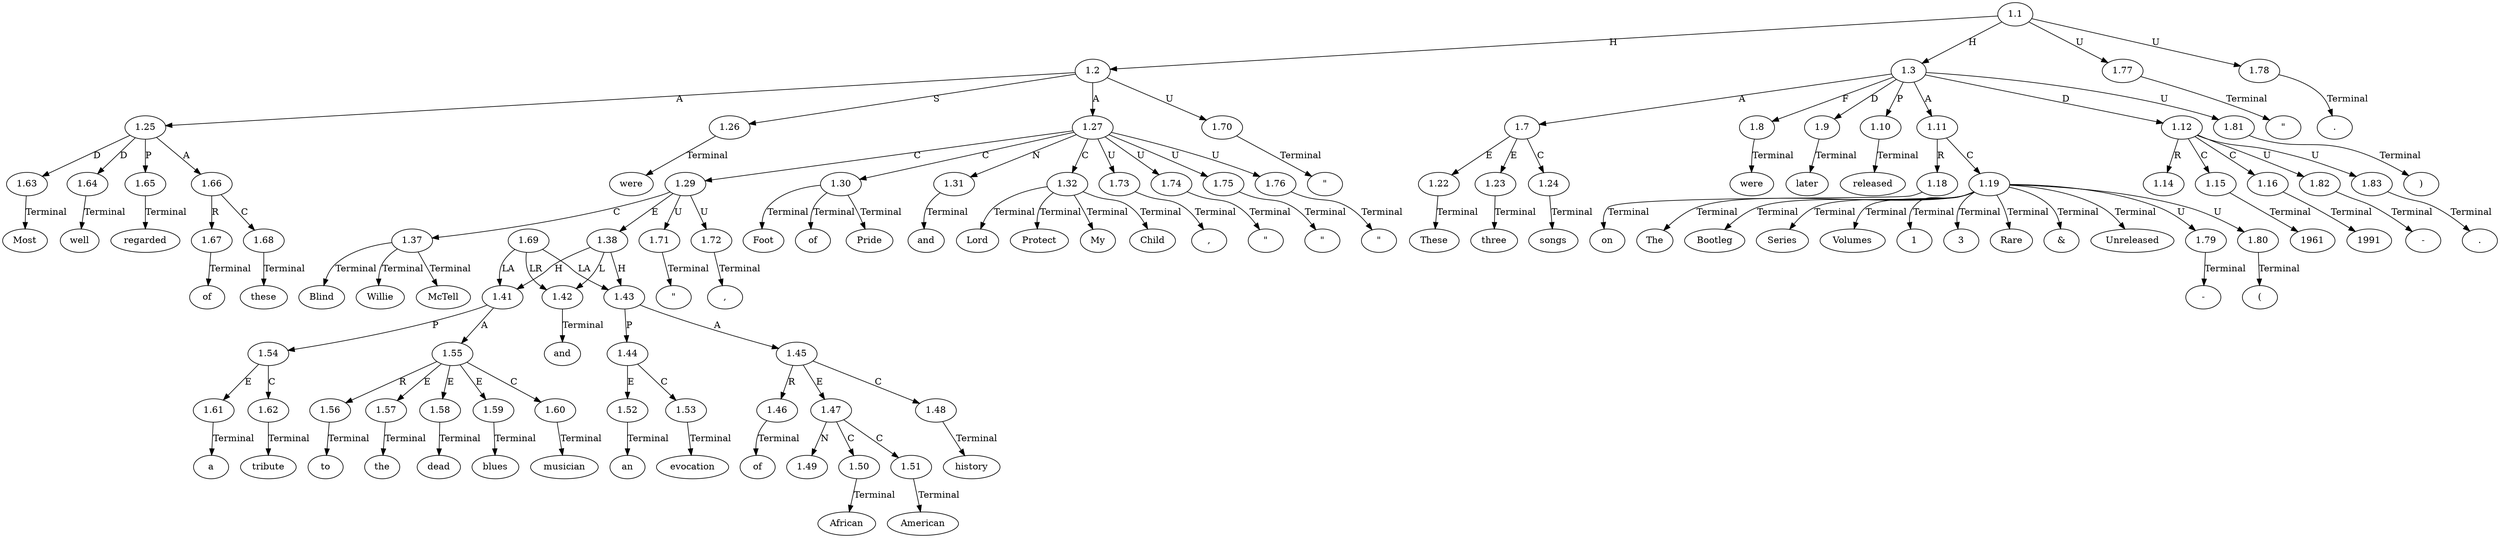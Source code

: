 // Graph
digraph {
	0.1 [label=Most ordering=out]
	0.10 [label=McTell ordering=out]
	0.11 [label="\"" ordering=out]
	0.12 [label="," ordering=out]
	0.13 [label=a ordering=out]
	0.14 [label=tribute ordering=out]
	0.15 [label=to ordering=out]
	0.16 [label=the ordering=out]
	0.17 [label=dead ordering=out]
	0.18 [label=blues ordering=out]
	0.19 [label=musician ordering=out]
	0.2 [label=well ordering=out]
	0.20 [label=and ordering=out]
	0.21 [label=an ordering=out]
	0.22 [label=evocation ordering=out]
	0.23 [label=of ordering=out]
	0.24 [label=African ordering=out]
	0.25 [label=American ordering=out]
	0.26 [label=history ordering=out]
	0.27 [label="," ordering=out]
	0.28 [label="\"" ordering=out]
	0.29 [label=Foot ordering=out]
	0.3 [label=regarded ordering=out]
	0.30 [label=of ordering=out]
	0.31 [label=Pride ordering=out]
	0.32 [label="\"" ordering=out]
	0.33 [label=and ordering=out]
	0.34 [label="\"" ordering=out]
	0.35 [label=Lord ordering=out]
	0.36 [label=Protect ordering=out]
	0.37 [label=My ordering=out]
	0.38 [label=Child ordering=out]
	0.39 [label="\"" ordering=out]
	0.4 [label=of ordering=out]
	0.40 [label="." ordering=out]
	0.41 [label=These ordering=out]
	0.42 [label=three ordering=out]
	0.43 [label=songs ordering=out]
	0.44 [label=were ordering=out]
	0.45 [label=later ordering=out]
	0.46 [label=released ordering=out]
	0.47 [label=on ordering=out]
	0.48 [label=The ordering=out]
	0.49 [label=Bootleg ordering=out]
	0.5 [label=these ordering=out]
	0.50 [label=Series ordering=out]
	0.51 [label=Volumes ordering=out]
	0.52 [label=1 ordering=out]
	0.53 [label="-" ordering=out]
	0.54 [label=3 ordering=out]
	0.55 [label="(" ordering=out]
	0.56 [label=Rare ordering=out]
	0.57 [label="&" ordering=out]
	0.58 [label=Unreleased ordering=out]
	0.59 [label=")" ordering=out]
	0.6 [label=were ordering=out]
	0.60 [label=1961 ordering=out]
	0.61 [label="-" ordering=out]
	0.62 [label=1991 ordering=out]
	0.63 [label="." ordering=out]
	0.7 [label="\"" ordering=out]
	0.8 [label=Blind ordering=out]
	0.9 [label=Willie ordering=out]
	1.1 [label=1.1 ordering=out]
	1.2 [label=1.2 ordering=out]
	1.3 [label=1.3 ordering=out]
	1.7 [label=1.7 ordering=out]
	1.8 [label=1.8 ordering=out]
	1.9 [label=1.9 ordering=out]
	1.10 [label=1.10 ordering=out]
	1.11 [label=1.11 ordering=out]
	1.12 [label=1.12 ordering=out]
	1.14 [label=1.14 ordering=out]
	1.15 [label=1.15 ordering=out]
	1.16 [label=1.16 ordering=out]
	1.18 [label=1.18 ordering=out]
	1.19 [label=1.19 ordering=out]
	1.22 [label=1.22 ordering=out]
	1.23 [label=1.23 ordering=out]
	1.24 [label=1.24 ordering=out]
	1.25 [label=1.25 ordering=out]
	1.26 [label=1.26 ordering=out]
	1.27 [label=1.27 ordering=out]
	1.29 [label=1.29 ordering=out]
	1.30 [label=1.30 ordering=out]
	1.31 [label=1.31 ordering=out]
	1.32 [label=1.32 ordering=out]
	1.37 [label=1.37 ordering=out]
	1.38 [label=1.38 ordering=out]
	1.41 [label=1.41 ordering=out]
	1.42 [label=1.42 ordering=out]
	1.43 [label=1.43 ordering=out]
	1.44 [label=1.44 ordering=out]
	1.45 [label=1.45 ordering=out]
	1.46 [label=1.46 ordering=out]
	1.47 [label=1.47 ordering=out]
	1.48 [label=1.48 ordering=out]
	1.49 [label=1.49 ordering=out]
	1.50 [label=1.50 ordering=out]
	1.51 [label=1.51 ordering=out]
	1.52 [label=1.52 ordering=out]
	1.53 [label=1.53 ordering=out]
	1.54 [label=1.54 ordering=out]
	1.55 [label=1.55 ordering=out]
	1.56 [label=1.56 ordering=out]
	1.57 [label=1.57 ordering=out]
	1.58 [label=1.58 ordering=out]
	1.59 [label=1.59 ordering=out]
	1.60 [label=1.60 ordering=out]
	1.61 [label=1.61 ordering=out]
	1.62 [label=1.62 ordering=out]
	1.63 [label=1.63 ordering=out]
	1.64 [label=1.64 ordering=out]
	1.65 [label=1.65 ordering=out]
	1.66 [label=1.66 ordering=out]
	1.67 [label=1.67 ordering=out]
	1.68 [label=1.68 ordering=out]
	1.69 [label=1.69 ordering=out]
	1.70 [label=1.70 ordering=out]
	1.71 [label=1.71 ordering=out]
	1.72 [label=1.72 ordering=out]
	1.73 [label=1.73 ordering=out]
	1.74 [label=1.74 ordering=out]
	1.75 [label=1.75 ordering=out]
	1.76 [label=1.76 ordering=out]
	1.77 [label=1.77 ordering=out]
	1.78 [label=1.78 ordering=out]
	1.79 [label=1.79 ordering=out]
	1.80 [label=1.80 ordering=out]
	1.81 [label=1.81 ordering=out]
	1.82 [label=1.82 ordering=out]
	1.83 [label=1.83 ordering=out]
	1.1 -> 1.2 [label=H ordering=out]
	1.1 -> 1.3 [label=H ordering=out]
	1.1 -> 1.77 [label=U ordering=out]
	1.1 -> 1.78 [label=U ordering=out]
	1.2 -> 1.25 [label=A ordering=out]
	1.2 -> 1.26 [label=S ordering=out]
	1.2 -> 1.27 [label=A ordering=out]
	1.2 -> 1.70 [label=U ordering=out]
	1.3 -> 1.7 [label=A ordering=out]
	1.3 -> 1.8 [label=F ordering=out]
	1.3 -> 1.9 [label=D ordering=out]
	1.3 -> 1.10 [label=P ordering=out]
	1.3 -> 1.11 [label=A ordering=out]
	1.3 -> 1.12 [label=D ordering=out]
	1.3 -> 1.81 [label=U ordering=out]
	1.7 -> 1.22 [label=E ordering=out]
	1.7 -> 1.23 [label=E ordering=out]
	1.7 -> 1.24 [label=C ordering=out]
	1.8 -> 0.44 [label=Terminal ordering=out]
	1.9 -> 0.45 [label=Terminal ordering=out]
	1.10 -> 0.46 [label=Terminal ordering=out]
	1.11 -> 1.18 [label=R ordering=out]
	1.11 -> 1.19 [label=C ordering=out]
	1.12 -> 1.14 [label=R ordering=out]
	1.12 -> 1.15 [label=C ordering=out]
	1.12 -> 1.16 [label=C ordering=out]
	1.12 -> 1.82 [label=U ordering=out]
	1.12 -> 1.83 [label=U ordering=out]
	1.15 -> 0.60 [label=Terminal ordering=out]
	1.16 -> 0.62 [label=Terminal ordering=out]
	1.18 -> 0.47 [label=Terminal ordering=out]
	1.19 -> 0.48 [label=Terminal ordering=out]
	1.19 -> 0.49 [label=Terminal ordering=out]
	1.19 -> 0.50 [label=Terminal ordering=out]
	1.19 -> 0.51 [label=Terminal ordering=out]
	1.19 -> 0.52 [label=Terminal ordering=out]
	1.19 -> 0.54 [label=Terminal ordering=out]
	1.19 -> 0.56 [label=Terminal ordering=out]
	1.19 -> 0.57 [label=Terminal ordering=out]
	1.19 -> 0.58 [label=Terminal ordering=out]
	1.19 -> 1.79 [label=U ordering=out]
	1.19 -> 1.80 [label=U ordering=out]
	1.22 -> 0.41 [label=Terminal ordering=out]
	1.23 -> 0.42 [label=Terminal ordering=out]
	1.24 -> 0.43 [label=Terminal ordering=out]
	1.25 -> 1.63 [label=D ordering=out]
	1.25 -> 1.64 [label=D ordering=out]
	1.25 -> 1.65 [label=P ordering=out]
	1.25 -> 1.66 [label=A ordering=out]
	1.26 -> 0.6 [label=Terminal ordering=out]
	1.27 -> 1.29 [label=C ordering=out]
	1.27 -> 1.30 [label=C ordering=out]
	1.27 -> 1.31 [label=N ordering=out]
	1.27 -> 1.32 [label=C ordering=out]
	1.27 -> 1.73 [label=U ordering=out]
	1.27 -> 1.74 [label=U ordering=out]
	1.27 -> 1.75 [label=U ordering=out]
	1.27 -> 1.76 [label=U ordering=out]
	1.29 -> 1.37 [label=C ordering=out]
	1.29 -> 1.38 [label=E ordering=out]
	1.29 -> 1.71 [label=U ordering=out]
	1.29 -> 1.72 [label=U ordering=out]
	1.30 -> 0.29 [label=Terminal ordering=out]
	1.30 -> 0.30 [label=Terminal ordering=out]
	1.30 -> 0.31 [label=Terminal ordering=out]
	1.31 -> 0.33 [label=Terminal ordering=out]
	1.32 -> 0.35 [label=Terminal ordering=out]
	1.32 -> 0.36 [label=Terminal ordering=out]
	1.32 -> 0.37 [label=Terminal ordering=out]
	1.32 -> 0.38 [label=Terminal ordering=out]
	1.37 -> 0.8 [label=Terminal ordering=out]
	1.37 -> 0.9 [label=Terminal ordering=out]
	1.37 -> 0.10 [label=Terminal ordering=out]
	1.38 -> 1.41 [label=H ordering=out]
	1.38 -> 1.42 [label=L ordering=out]
	1.38 -> 1.43 [label=H ordering=out]
	1.41 -> 1.54 [label=P ordering=out]
	1.41 -> 1.55 [label=A ordering=out]
	1.42 -> 0.20 [label=Terminal ordering=out]
	1.43 -> 1.44 [label=P ordering=out]
	1.43 -> 1.45 [label=A ordering=out]
	1.44 -> 1.52 [label=E ordering=out]
	1.44 -> 1.53 [label=C ordering=out]
	1.45 -> 1.46 [label=R ordering=out]
	1.45 -> 1.47 [label=E ordering=out]
	1.45 -> 1.48 [label=C ordering=out]
	1.46 -> 0.23 [label=Terminal ordering=out]
	1.47 -> 1.49 [label=N ordering=out]
	1.47 -> 1.50 [label=C ordering=out]
	1.47 -> 1.51 [label=C ordering=out]
	1.48 -> 0.26 [label=Terminal ordering=out]
	1.50 -> 0.24 [label=Terminal ordering=out]
	1.51 -> 0.25 [label=Terminal ordering=out]
	1.52 -> 0.21 [label=Terminal ordering=out]
	1.53 -> 0.22 [label=Terminal ordering=out]
	1.54 -> 1.61 [label=E ordering=out]
	1.54 -> 1.62 [label=C ordering=out]
	1.55 -> 1.56 [label=R ordering=out]
	1.55 -> 1.57 [label=E ordering=out]
	1.55 -> 1.58 [label=E ordering=out]
	1.55 -> 1.59 [label=E ordering=out]
	1.55 -> 1.60 [label=C ordering=out]
	1.56 -> 0.15 [label=Terminal ordering=out]
	1.57 -> 0.16 [label=Terminal ordering=out]
	1.58 -> 0.17 [label=Terminal ordering=out]
	1.59 -> 0.18 [label=Terminal ordering=out]
	1.60 -> 0.19 [label=Terminal ordering=out]
	1.61 -> 0.13 [label=Terminal ordering=out]
	1.62 -> 0.14 [label=Terminal ordering=out]
	1.63 -> 0.1 [label=Terminal ordering=out]
	1.64 -> 0.2 [label=Terminal ordering=out]
	1.65 -> 0.3 [label=Terminal ordering=out]
	1.66 -> 1.67 [label=R ordering=out]
	1.66 -> 1.68 [label=C ordering=out]
	1.67 -> 0.4 [label=Terminal ordering=out]
	1.68 -> 0.5 [label=Terminal ordering=out]
	1.69 -> 1.41 [label=LA ordering=out]
	1.69 -> 1.42 [label=LR ordering=out]
	1.69 -> 1.43 [label=LA ordering=out]
	1.70 -> 0.7 [label=Terminal ordering=out]
	1.71 -> 0.11 [label=Terminal ordering=out]
	1.72 -> 0.12 [label=Terminal ordering=out]
	1.73 -> 0.27 [label=Terminal ordering=out]
	1.74 -> 0.28 [label=Terminal ordering=out]
	1.75 -> 0.32 [label=Terminal ordering=out]
	1.76 -> 0.34 [label=Terminal ordering=out]
	1.77 -> 0.39 [label=Terminal ordering=out]
	1.78 -> 0.40 [label=Terminal ordering=out]
	1.79 -> 0.53 [label=Terminal ordering=out]
	1.80 -> 0.55 [label=Terminal ordering=out]
	1.81 -> 0.59 [label=Terminal ordering=out]
	1.82 -> 0.61 [label=Terminal ordering=out]
	1.83 -> 0.63 [label=Terminal ordering=out]
}
